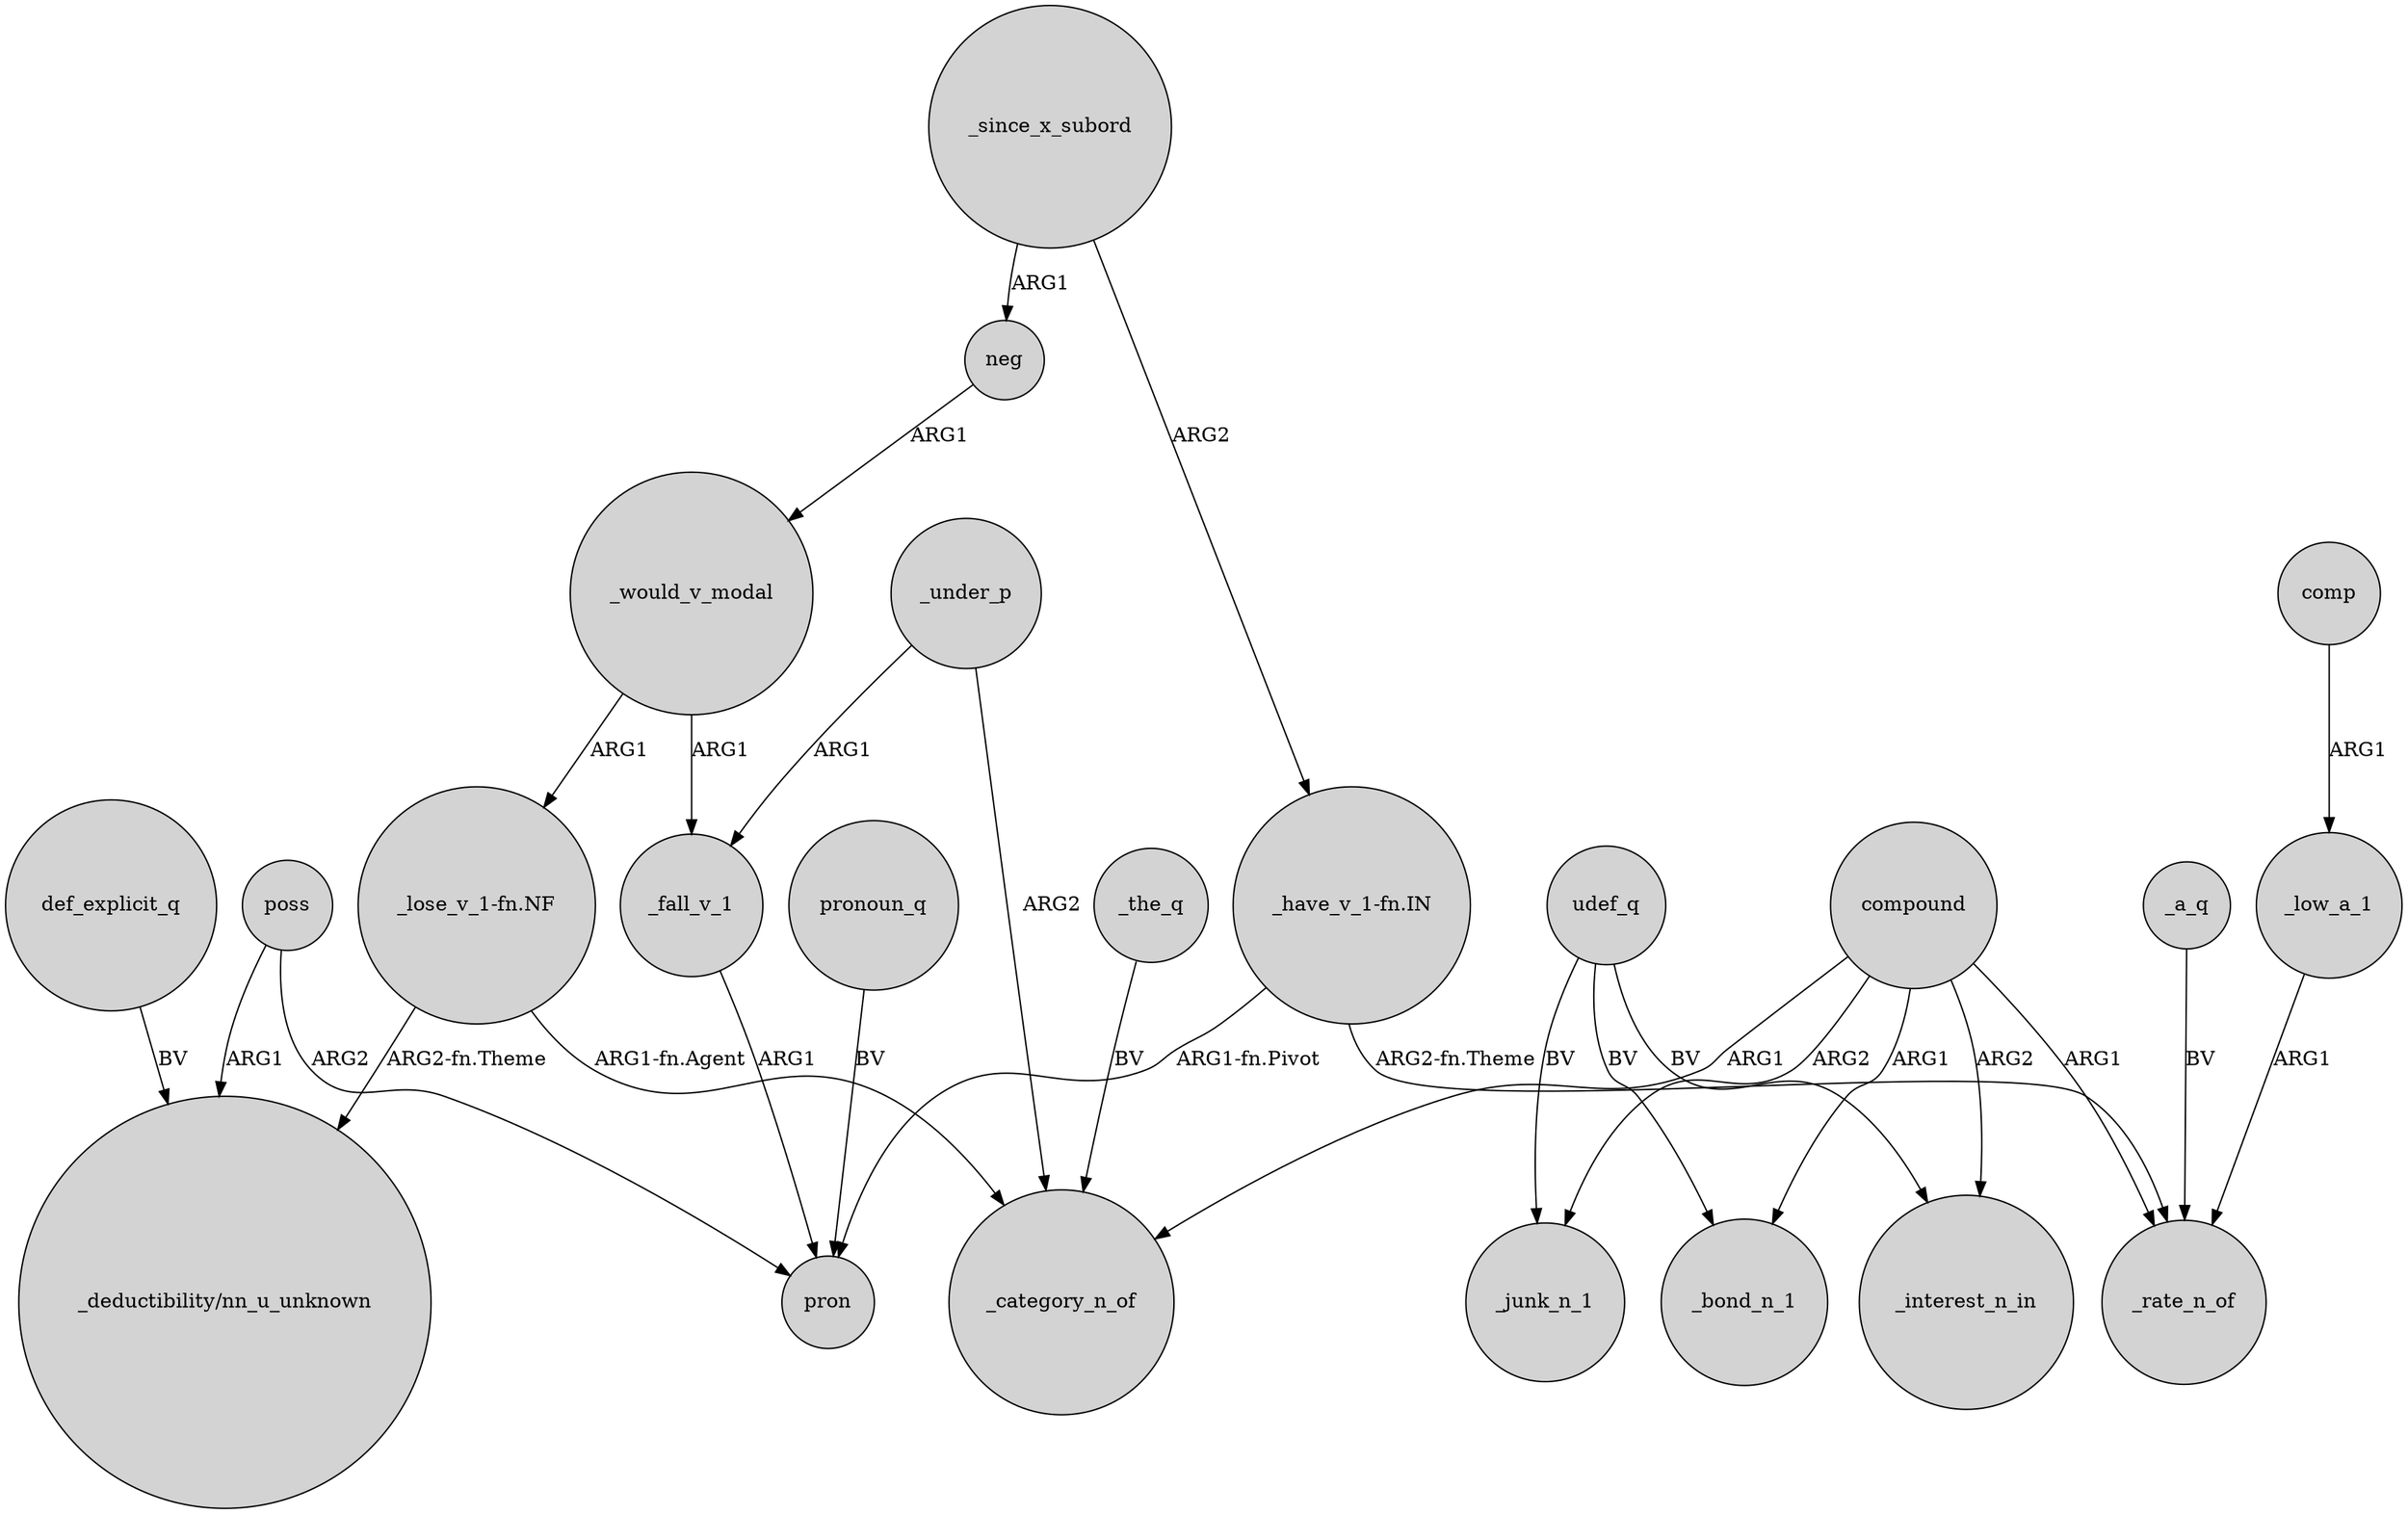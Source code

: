 digraph {
	node [shape=circle style=filled]
	neg -> _would_v_modal [label=ARG1]
	poss -> pron [label=ARG2]
	_under_p -> _fall_v_1 [label=ARG1]
	compound -> _bond_n_1 [label=ARG1]
	compound -> _category_n_of [label=ARG1]
	compound -> _rate_n_of [label=ARG1]
	_since_x_subord -> "_have_v_1-fn.IN" [label=ARG2]
	compound -> _junk_n_1 [label=ARG2]
	_a_q -> _rate_n_of [label=BV]
	udef_q -> _interest_n_in [label=BV]
	"_lose_v_1-fn.NF" -> _category_n_of [label="ARG1-fn.Agent"]
	_fall_v_1 -> pron [label=ARG1]
	"_have_v_1-fn.IN" -> pron [label="ARG1-fn.Pivot"]
	compound -> _interest_n_in [label=ARG2]
	poss -> "_deductibility/nn_u_unknown" [label=ARG1]
	def_explicit_q -> "_deductibility/nn_u_unknown" [label=BV]
	udef_q -> _junk_n_1 [label=BV]
	pronoun_q -> pron [label=BV]
	udef_q -> _bond_n_1 [label=BV]
	_low_a_1 -> _rate_n_of [label=ARG1]
	"_have_v_1-fn.IN" -> _rate_n_of [label="ARG2-fn.Theme"]
	_would_v_modal -> _fall_v_1 [label=ARG1]
	_would_v_modal -> "_lose_v_1-fn.NF" [label=ARG1]
	"_lose_v_1-fn.NF" -> "_deductibility/nn_u_unknown" [label="ARG2-fn.Theme"]
	_under_p -> _category_n_of [label=ARG2]
	_since_x_subord -> neg [label=ARG1]
	_the_q -> _category_n_of [label=BV]
	comp -> _low_a_1 [label=ARG1]
}
